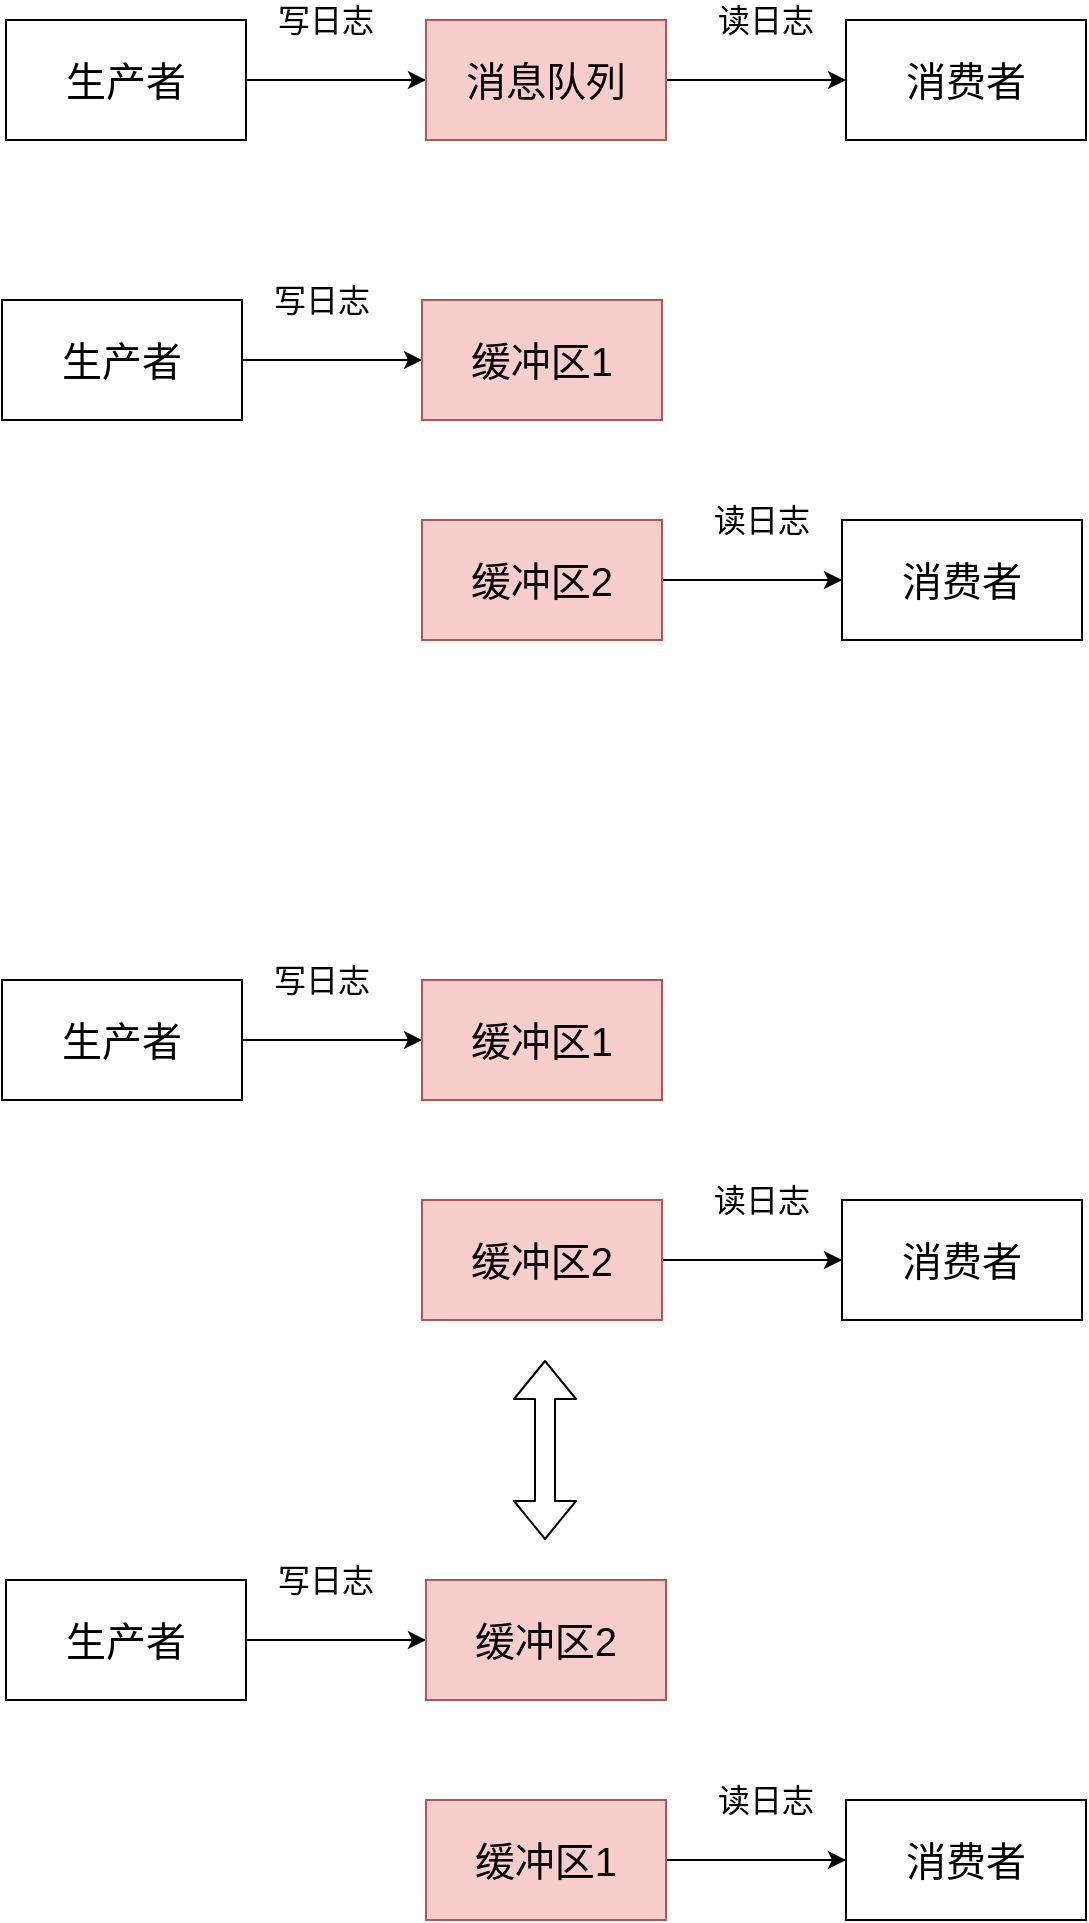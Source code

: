 <mxfile version="15.1.3" type="device"><diagram id="N3oqszQgXg1gorP77rFr" name="第 1 页"><mxGraphModel dx="1422" dy="822" grid="1" gridSize="10" guides="1" tooltips="1" connect="1" arrows="1" fold="1" page="1" pageScale="1" pageWidth="1169" pageHeight="1654" background="none" math="0" shadow="0"><root><mxCell id="0"/><mxCell id="1" parent="0"/><mxCell id="_Civ-0pIy_VUmqD1tR26-7" value="" style="edgeStyle=orthogonalEdgeStyle;rounded=0;orthogonalLoop=1;jettySize=auto;html=1;" edge="1" parent="1" source="_Civ-0pIy_VUmqD1tR26-1" target="_Civ-0pIy_VUmqD1tR26-5"><mxGeometry relative="1" as="geometry"/></mxCell><mxCell id="_Civ-0pIy_VUmqD1tR26-1" value="&lt;font style=&quot;font-size: 20px&quot;&gt;生产者&lt;/font&gt;" style="rounded=0;whiteSpace=wrap;html=1;" vertex="1" parent="1"><mxGeometry x="122" y="280" width="120" height="60" as="geometry"/></mxCell><mxCell id="_Civ-0pIy_VUmqD1tR26-8" value="" style="edgeStyle=orthogonalEdgeStyle;rounded=0;orthogonalLoop=1;jettySize=auto;html=1;" edge="1" parent="1" source="_Civ-0pIy_VUmqD1tR26-5" target="_Civ-0pIy_VUmqD1tR26-6"><mxGeometry relative="1" as="geometry"/></mxCell><mxCell id="_Civ-0pIy_VUmqD1tR26-5" value="&lt;font style=&quot;font-size: 20px&quot;&gt;消息队列&lt;/font&gt;" style="rounded=0;whiteSpace=wrap;html=1;fillColor=#f8cecc;strokeColor=#b85450;" vertex="1" parent="1"><mxGeometry x="332" y="280" width="120" height="60" as="geometry"/></mxCell><mxCell id="_Civ-0pIy_VUmqD1tR26-6" value="&lt;font style=&quot;font-size: 20px&quot;&gt;消费者&lt;/font&gt;" style="rounded=0;whiteSpace=wrap;html=1;" vertex="1" parent="1"><mxGeometry x="542" y="280" width="120" height="60" as="geometry"/></mxCell><mxCell id="_Civ-0pIy_VUmqD1tR26-9" value="&lt;font style=&quot;font-size: 16px&quot;&gt;写日志&lt;/font&gt;" style="text;html=1;strokeColor=none;fillColor=none;align=center;verticalAlign=middle;whiteSpace=wrap;rounded=0;" vertex="1" parent="1"><mxGeometry x="252" y="270" width="60" height="20" as="geometry"/></mxCell><mxCell id="_Civ-0pIy_VUmqD1tR26-10" value="&lt;font style=&quot;font-size: 16px&quot;&gt;读日志&lt;/font&gt;" style="text;html=1;strokeColor=none;fillColor=none;align=center;verticalAlign=middle;whiteSpace=wrap;rounded=0;" vertex="1" parent="1"><mxGeometry x="472" y="270" width="60" height="20" as="geometry"/></mxCell><mxCell id="_Civ-0pIy_VUmqD1tR26-11" value="" style="edgeStyle=orthogonalEdgeStyle;rounded=0;orthogonalLoop=1;jettySize=auto;html=1;" edge="1" parent="1" source="_Civ-0pIy_VUmqD1tR26-12" target="_Civ-0pIy_VUmqD1tR26-14"><mxGeometry relative="1" as="geometry"/></mxCell><mxCell id="_Civ-0pIy_VUmqD1tR26-12" value="&lt;font style=&quot;font-size: 20px&quot;&gt;生产者&lt;/font&gt;" style="rounded=0;whiteSpace=wrap;html=1;" vertex="1" parent="1"><mxGeometry x="120" y="420" width="120" height="60" as="geometry"/></mxCell><mxCell id="_Civ-0pIy_VUmqD1tR26-14" value="&lt;font style=&quot;font-size: 20px&quot;&gt;缓冲区1&lt;/font&gt;" style="rounded=0;whiteSpace=wrap;html=1;fillColor=#f8cecc;strokeColor=#b85450;" vertex="1" parent="1"><mxGeometry x="330" y="420" width="120" height="60" as="geometry"/></mxCell><mxCell id="_Civ-0pIy_VUmqD1tR26-16" value="&lt;font style=&quot;font-size: 16px&quot;&gt;写日志&lt;/font&gt;" style="text;html=1;strokeColor=none;fillColor=none;align=center;verticalAlign=middle;whiteSpace=wrap;rounded=0;" vertex="1" parent="1"><mxGeometry x="250" y="410" width="60" height="20" as="geometry"/></mxCell><mxCell id="_Civ-0pIy_VUmqD1tR26-20" value="" style="edgeStyle=orthogonalEdgeStyle;rounded=0;orthogonalLoop=1;jettySize=auto;html=1;" edge="1" parent="1" source="_Civ-0pIy_VUmqD1tR26-21" target="_Civ-0pIy_VUmqD1tR26-22"><mxGeometry relative="1" as="geometry"/></mxCell><mxCell id="_Civ-0pIy_VUmqD1tR26-21" value="&lt;font style=&quot;font-size: 20px&quot;&gt;缓冲区2&lt;/font&gt;" style="rounded=0;whiteSpace=wrap;html=1;fillColor=#f8cecc;strokeColor=#b85450;" vertex="1" parent="1"><mxGeometry x="330" y="530" width="120" height="60" as="geometry"/></mxCell><mxCell id="_Civ-0pIy_VUmqD1tR26-22" value="&lt;font style=&quot;font-size: 20px&quot;&gt;消费者&lt;/font&gt;" style="rounded=0;whiteSpace=wrap;html=1;" vertex="1" parent="1"><mxGeometry x="540" y="530" width="120" height="60" as="geometry"/></mxCell><mxCell id="_Civ-0pIy_VUmqD1tR26-24" value="&lt;font style=&quot;font-size: 16px&quot;&gt;读日志&lt;/font&gt;" style="text;html=1;strokeColor=none;fillColor=none;align=center;verticalAlign=middle;whiteSpace=wrap;rounded=0;" vertex="1" parent="1"><mxGeometry x="470" y="520" width="60" height="20" as="geometry"/></mxCell><mxCell id="_Civ-0pIy_VUmqD1tR26-25" value="" style="edgeStyle=orthogonalEdgeStyle;rounded=0;orthogonalLoop=1;jettySize=auto;html=1;" edge="1" parent="1" source="_Civ-0pIy_VUmqD1tR26-26" target="_Civ-0pIy_VUmqD1tR26-27"><mxGeometry relative="1" as="geometry"/></mxCell><mxCell id="_Civ-0pIy_VUmqD1tR26-26" value="&lt;font style=&quot;font-size: 20px&quot;&gt;生产者&lt;/font&gt;" style="rounded=0;whiteSpace=wrap;html=1;" vertex="1" parent="1"><mxGeometry x="120" y="760" width="120" height="60" as="geometry"/></mxCell><mxCell id="_Civ-0pIy_VUmqD1tR26-27" value="&lt;font style=&quot;font-size: 20px&quot;&gt;缓冲区1&lt;/font&gt;" style="rounded=0;whiteSpace=wrap;html=1;fillColor=#f8cecc;strokeColor=#b85450;" vertex="1" parent="1"><mxGeometry x="330" y="760" width="120" height="60" as="geometry"/></mxCell><mxCell id="_Civ-0pIy_VUmqD1tR26-28" value="&lt;font style=&quot;font-size: 16px&quot;&gt;写日志&lt;/font&gt;" style="text;html=1;strokeColor=none;fillColor=none;align=center;verticalAlign=middle;whiteSpace=wrap;rounded=0;" vertex="1" parent="1"><mxGeometry x="250" y="750" width="60" height="20" as="geometry"/></mxCell><mxCell id="_Civ-0pIy_VUmqD1tR26-29" value="" style="edgeStyle=orthogonalEdgeStyle;rounded=0;orthogonalLoop=1;jettySize=auto;html=1;" edge="1" parent="1" source="_Civ-0pIy_VUmqD1tR26-30" target="_Civ-0pIy_VUmqD1tR26-31"><mxGeometry relative="1" as="geometry"/></mxCell><mxCell id="_Civ-0pIy_VUmqD1tR26-30" value="&lt;font style=&quot;font-size: 20px&quot;&gt;缓冲区2&lt;/font&gt;" style="rounded=0;whiteSpace=wrap;html=1;fillColor=#f8cecc;strokeColor=#b85450;" vertex="1" parent="1"><mxGeometry x="330" y="870" width="120" height="60" as="geometry"/></mxCell><mxCell id="_Civ-0pIy_VUmqD1tR26-31" value="&lt;font style=&quot;font-size: 20px&quot;&gt;消费者&lt;/font&gt;" style="rounded=0;whiteSpace=wrap;html=1;" vertex="1" parent="1"><mxGeometry x="540" y="870" width="120" height="60" as="geometry"/></mxCell><mxCell id="_Civ-0pIy_VUmqD1tR26-32" value="&lt;font style=&quot;font-size: 16px&quot;&gt;读日志&lt;/font&gt;" style="text;html=1;strokeColor=none;fillColor=none;align=center;verticalAlign=middle;whiteSpace=wrap;rounded=0;" vertex="1" parent="1"><mxGeometry x="470" y="860" width="60" height="20" as="geometry"/></mxCell><mxCell id="_Civ-0pIy_VUmqD1tR26-33" value="" style="edgeStyle=orthogonalEdgeStyle;rounded=0;orthogonalLoop=1;jettySize=auto;html=1;" edge="1" parent="1" source="_Civ-0pIy_VUmqD1tR26-34" target="_Civ-0pIy_VUmqD1tR26-35"><mxGeometry relative="1" as="geometry"/></mxCell><mxCell id="_Civ-0pIy_VUmqD1tR26-34" value="&lt;font style=&quot;font-size: 20px&quot;&gt;生产者&lt;/font&gt;" style="rounded=0;whiteSpace=wrap;html=1;" vertex="1" parent="1"><mxGeometry x="122" y="1060" width="120" height="60" as="geometry"/></mxCell><mxCell id="_Civ-0pIy_VUmqD1tR26-35" value="&lt;font style=&quot;font-size: 20px&quot;&gt;缓冲区2&lt;/font&gt;" style="rounded=0;whiteSpace=wrap;html=1;fillColor=#f8cecc;strokeColor=#b85450;" vertex="1" parent="1"><mxGeometry x="332" y="1060" width="120" height="60" as="geometry"/></mxCell><mxCell id="_Civ-0pIy_VUmqD1tR26-36" value="&lt;font style=&quot;font-size: 16px&quot;&gt;写日志&lt;/font&gt;" style="text;html=1;strokeColor=none;fillColor=none;align=center;verticalAlign=middle;whiteSpace=wrap;rounded=0;" vertex="1" parent="1"><mxGeometry x="252" y="1050" width="60" height="20" as="geometry"/></mxCell><mxCell id="_Civ-0pIy_VUmqD1tR26-37" value="" style="edgeStyle=orthogonalEdgeStyle;rounded=0;orthogonalLoop=1;jettySize=auto;html=1;" edge="1" parent="1" source="_Civ-0pIy_VUmqD1tR26-38" target="_Civ-0pIy_VUmqD1tR26-39"><mxGeometry relative="1" as="geometry"/></mxCell><mxCell id="_Civ-0pIy_VUmqD1tR26-38" value="&lt;font style=&quot;font-size: 20px&quot;&gt;缓冲区1&lt;/font&gt;" style="rounded=0;whiteSpace=wrap;html=1;fillColor=#f8cecc;strokeColor=#b85450;" vertex="1" parent="1"><mxGeometry x="332" y="1170" width="120" height="60" as="geometry"/></mxCell><mxCell id="_Civ-0pIy_VUmqD1tR26-39" value="&lt;font style=&quot;font-size: 20px&quot;&gt;消费者&lt;/font&gt;" style="rounded=0;whiteSpace=wrap;html=1;" vertex="1" parent="1"><mxGeometry x="542" y="1170" width="120" height="60" as="geometry"/></mxCell><mxCell id="_Civ-0pIy_VUmqD1tR26-40" value="&lt;font style=&quot;font-size: 16px&quot;&gt;读日志&lt;/font&gt;" style="text;html=1;strokeColor=none;fillColor=none;align=center;verticalAlign=middle;whiteSpace=wrap;rounded=0;" vertex="1" parent="1"><mxGeometry x="472" y="1160" width="60" height="20" as="geometry"/></mxCell><mxCell id="_Civ-0pIy_VUmqD1tR26-41" value="" style="shape=flexArrow;endArrow=classic;startArrow=classic;html=1;" edge="1" parent="1"><mxGeometry width="100" height="100" relative="1" as="geometry"><mxPoint x="391.5" y="1040" as="sourcePoint"/><mxPoint x="391.5" y="950" as="targetPoint"/></mxGeometry></mxCell></root></mxGraphModel></diagram></mxfile>